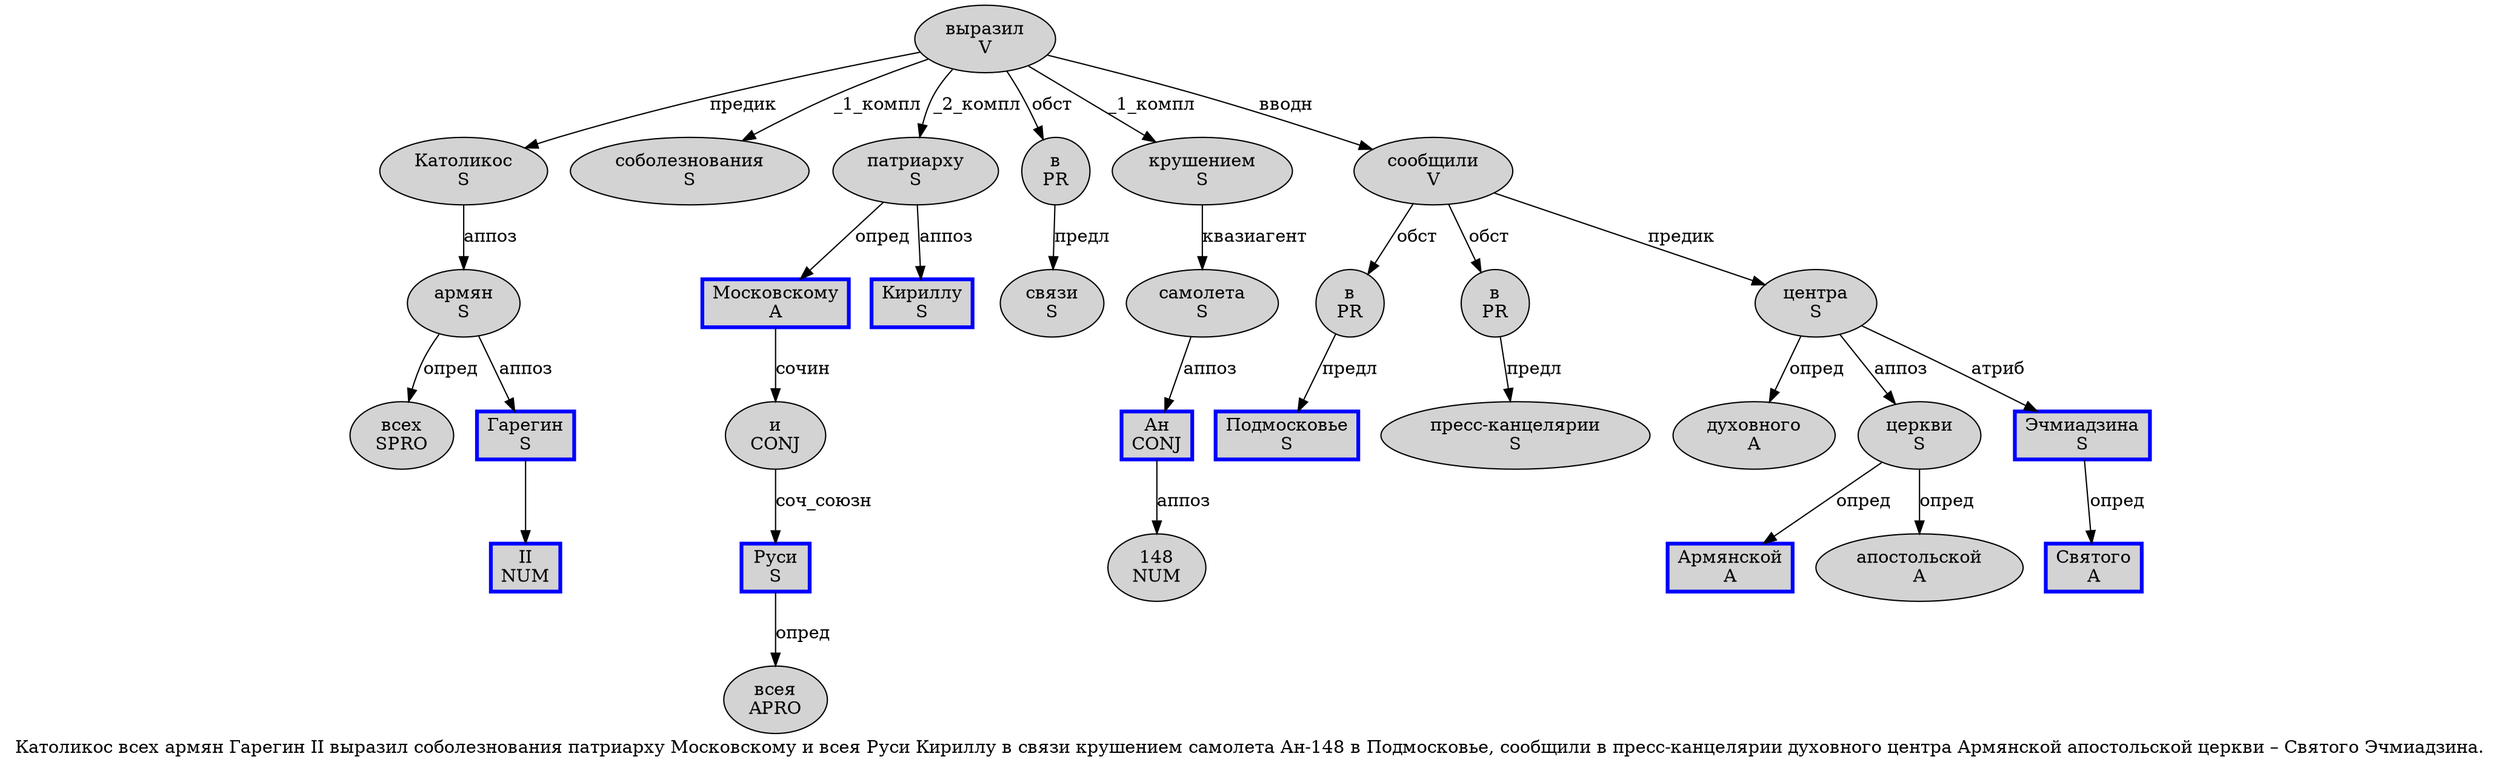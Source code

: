 digraph SENTENCE_1431 {
	graph [label="Католикос всех армян Гарегин II выразил соболезнования патриарху Московскому и всея Руси Кириллу в связи крушением самолета Ан-148 в Подмосковье, сообщили в пресс-канцелярии духовного центра Армянской апостольской церкви – Святого Эчмиадзина."]
	node [style=filled]
		0 [label="Католикос
S" color="" fillcolor=lightgray penwidth=1 shape=ellipse]
		1 [label="всех
SPRO" color="" fillcolor=lightgray penwidth=1 shape=ellipse]
		2 [label="армян
S" color="" fillcolor=lightgray penwidth=1 shape=ellipse]
		3 [label="Гарегин
S" color=blue fillcolor=lightgray penwidth=3 shape=box]
		4 [label="II
NUM" color=blue fillcolor=lightgray penwidth=3 shape=box]
		5 [label="выразил
V" color="" fillcolor=lightgray penwidth=1 shape=ellipse]
		6 [label="соболезнования
S" color="" fillcolor=lightgray penwidth=1 shape=ellipse]
		7 [label="патриарху
S" color="" fillcolor=lightgray penwidth=1 shape=ellipse]
		8 [label="Московскому
A" color=blue fillcolor=lightgray penwidth=3 shape=box]
		9 [label="и
CONJ" color="" fillcolor=lightgray penwidth=1 shape=ellipse]
		10 [label="всея
APRO" color="" fillcolor=lightgray penwidth=1 shape=ellipse]
		11 [label="Руси
S" color=blue fillcolor=lightgray penwidth=3 shape=box]
		12 [label="Кириллу
S" color=blue fillcolor=lightgray penwidth=3 shape=box]
		13 [label="в
PR" color="" fillcolor=lightgray penwidth=1 shape=ellipse]
		14 [label="связи
S" color="" fillcolor=lightgray penwidth=1 shape=ellipse]
		15 [label="крушением
S" color="" fillcolor=lightgray penwidth=1 shape=ellipse]
		16 [label="самолета
S" color="" fillcolor=lightgray penwidth=1 shape=ellipse]
		17 [label="Ан
CONJ" color=blue fillcolor=lightgray penwidth=3 shape=box]
		19 [label="148
NUM" color="" fillcolor=lightgray penwidth=1 shape=ellipse]
		20 [label="в
PR" color="" fillcolor=lightgray penwidth=1 shape=ellipse]
		21 [label="Подмосковье
S" color=blue fillcolor=lightgray penwidth=3 shape=box]
		23 [label="сообщили
V" color="" fillcolor=lightgray penwidth=1 shape=ellipse]
		24 [label="в
PR" color="" fillcolor=lightgray penwidth=1 shape=ellipse]
		25 [label="пресс-канцелярии
S" color="" fillcolor=lightgray penwidth=1 shape=ellipse]
		26 [label="духовного
A" color="" fillcolor=lightgray penwidth=1 shape=ellipse]
		27 [label="центра
S" color="" fillcolor=lightgray penwidth=1 shape=ellipse]
		28 [label="Армянской
A" color=blue fillcolor=lightgray penwidth=3 shape=box]
		29 [label="апостольской
A" color="" fillcolor=lightgray penwidth=1 shape=ellipse]
		30 [label="церкви
S" color="" fillcolor=lightgray penwidth=1 shape=ellipse]
		32 [label="Святого
A" color=blue fillcolor=lightgray penwidth=3 shape=box]
		33 [label="Эчмиадзина
S" color=blue fillcolor=lightgray penwidth=3 shape=box]
			33 -> 32 [label="опред"]
			17 -> 19 [label="аппоз"]
			2 -> 1 [label="опред"]
			2 -> 3 [label="аппоз"]
			23 -> 20 [label="обст"]
			23 -> 24 [label="обст"]
			23 -> 27 [label="предик"]
			9 -> 11 [label="соч_союзн"]
			3 -> 4
			24 -> 25 [label="предл"]
			5 -> 0 [label="предик"]
			5 -> 6 [label="_1_компл"]
			5 -> 7 [label="_2_компл"]
			5 -> 13 [label="обст"]
			5 -> 15 [label="_1_компл"]
			5 -> 23 [label="вводн"]
			8 -> 9 [label="сочин"]
			13 -> 14 [label="предл"]
			27 -> 26 [label="опред"]
			27 -> 30 [label="аппоз"]
			27 -> 33 [label="атриб"]
			30 -> 28 [label="опред"]
			30 -> 29 [label="опред"]
			15 -> 16 [label="квазиагент"]
			20 -> 21 [label="предл"]
			11 -> 10 [label="опред"]
			16 -> 17 [label="аппоз"]
			7 -> 8 [label="опред"]
			7 -> 12 [label="аппоз"]
			0 -> 2 [label="аппоз"]
}